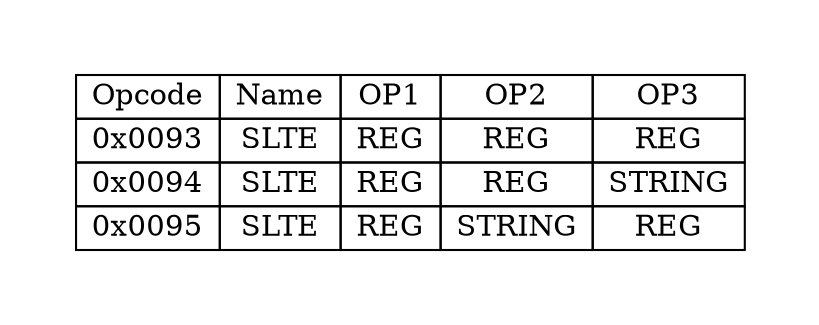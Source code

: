 digraph{
graph [pad="0.5", nodesep="0.5", ranksep="2" ]
node[shape=plain]
Foo [label=<
<table border="0" cellborder="1" cellspacing="0">
<tr><td> Opcode </td> <td> Name </td> <td> OP1 </td><td> OP2 </td><td> OP3 </td> </tr>
<tr><td> 0x0093 </td><td> SLTE </td><td> REG </td><td> REG </td><td> REG </td> </tr>
<tr><td> 0x0094 </td><td> SLTE </td><td> REG </td><td> REG </td><td> STRING </td> </tr>
<tr><td> 0x0095 </td><td> SLTE </td><td> REG </td><td> STRING </td><td> REG </td> </tr>
</table>>];
}
